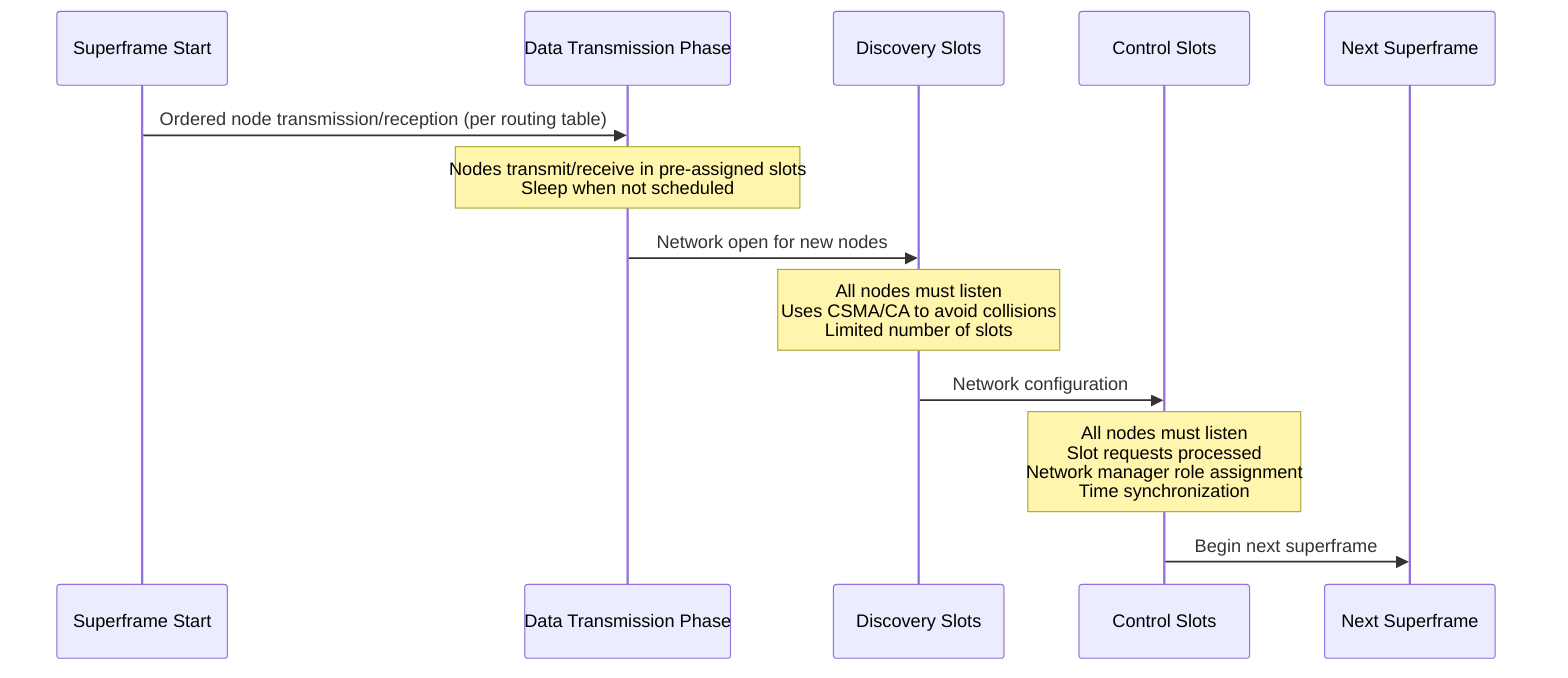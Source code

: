 sequenceDiagram
    participant SF as Superframe Start
    participant DT as Data Transmission Phase
    participant DS as Discovery Slots
    participant CS as Control Slots
    participant NSF as Next Superframe
    
    SF->>DT: Ordered node transmission/reception (per routing table)
    Note over DT: Nodes transmit/receive in pre-assigned slots<br/>Sleep when not scheduled
    DT->>DS: Network open for new nodes
    Note over DS: All nodes must listen<br/>Uses CSMA/CA to avoid collisions<br/>Limited number of slots
    DS->>CS: Network configuration
    Note over CS: All nodes must listen<br/>Slot requests processed<br/>Network manager role assignment<br/>Time synchronization
    CS->>NSF: Begin next superframe